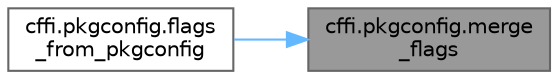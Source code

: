 digraph "cffi.pkgconfig.merge_flags"
{
 // LATEX_PDF_SIZE
  bgcolor="transparent";
  edge [fontname=Helvetica,fontsize=10,labelfontname=Helvetica,labelfontsize=10];
  node [fontname=Helvetica,fontsize=10,shape=box,height=0.2,width=0.4];
  rankdir="RL";
  Node1 [id="Node000001",label="cffi.pkgconfig.merge\l_flags",height=0.2,width=0.4,color="gray40", fillcolor="grey60", style="filled", fontcolor="black",tooltip=" "];
  Node1 -> Node2 [id="edge1_Node000001_Node000002",dir="back",color="steelblue1",style="solid",tooltip=" "];
  Node2 [id="Node000002",label="cffi.pkgconfig.flags\l_from_pkgconfig",height=0.2,width=0.4,color="grey40", fillcolor="white", style="filled",URL="$namespacecffi_1_1pkgconfig.html#a5852ff85b23619275cb62fd87bc02edb",tooltip=" "];
}
